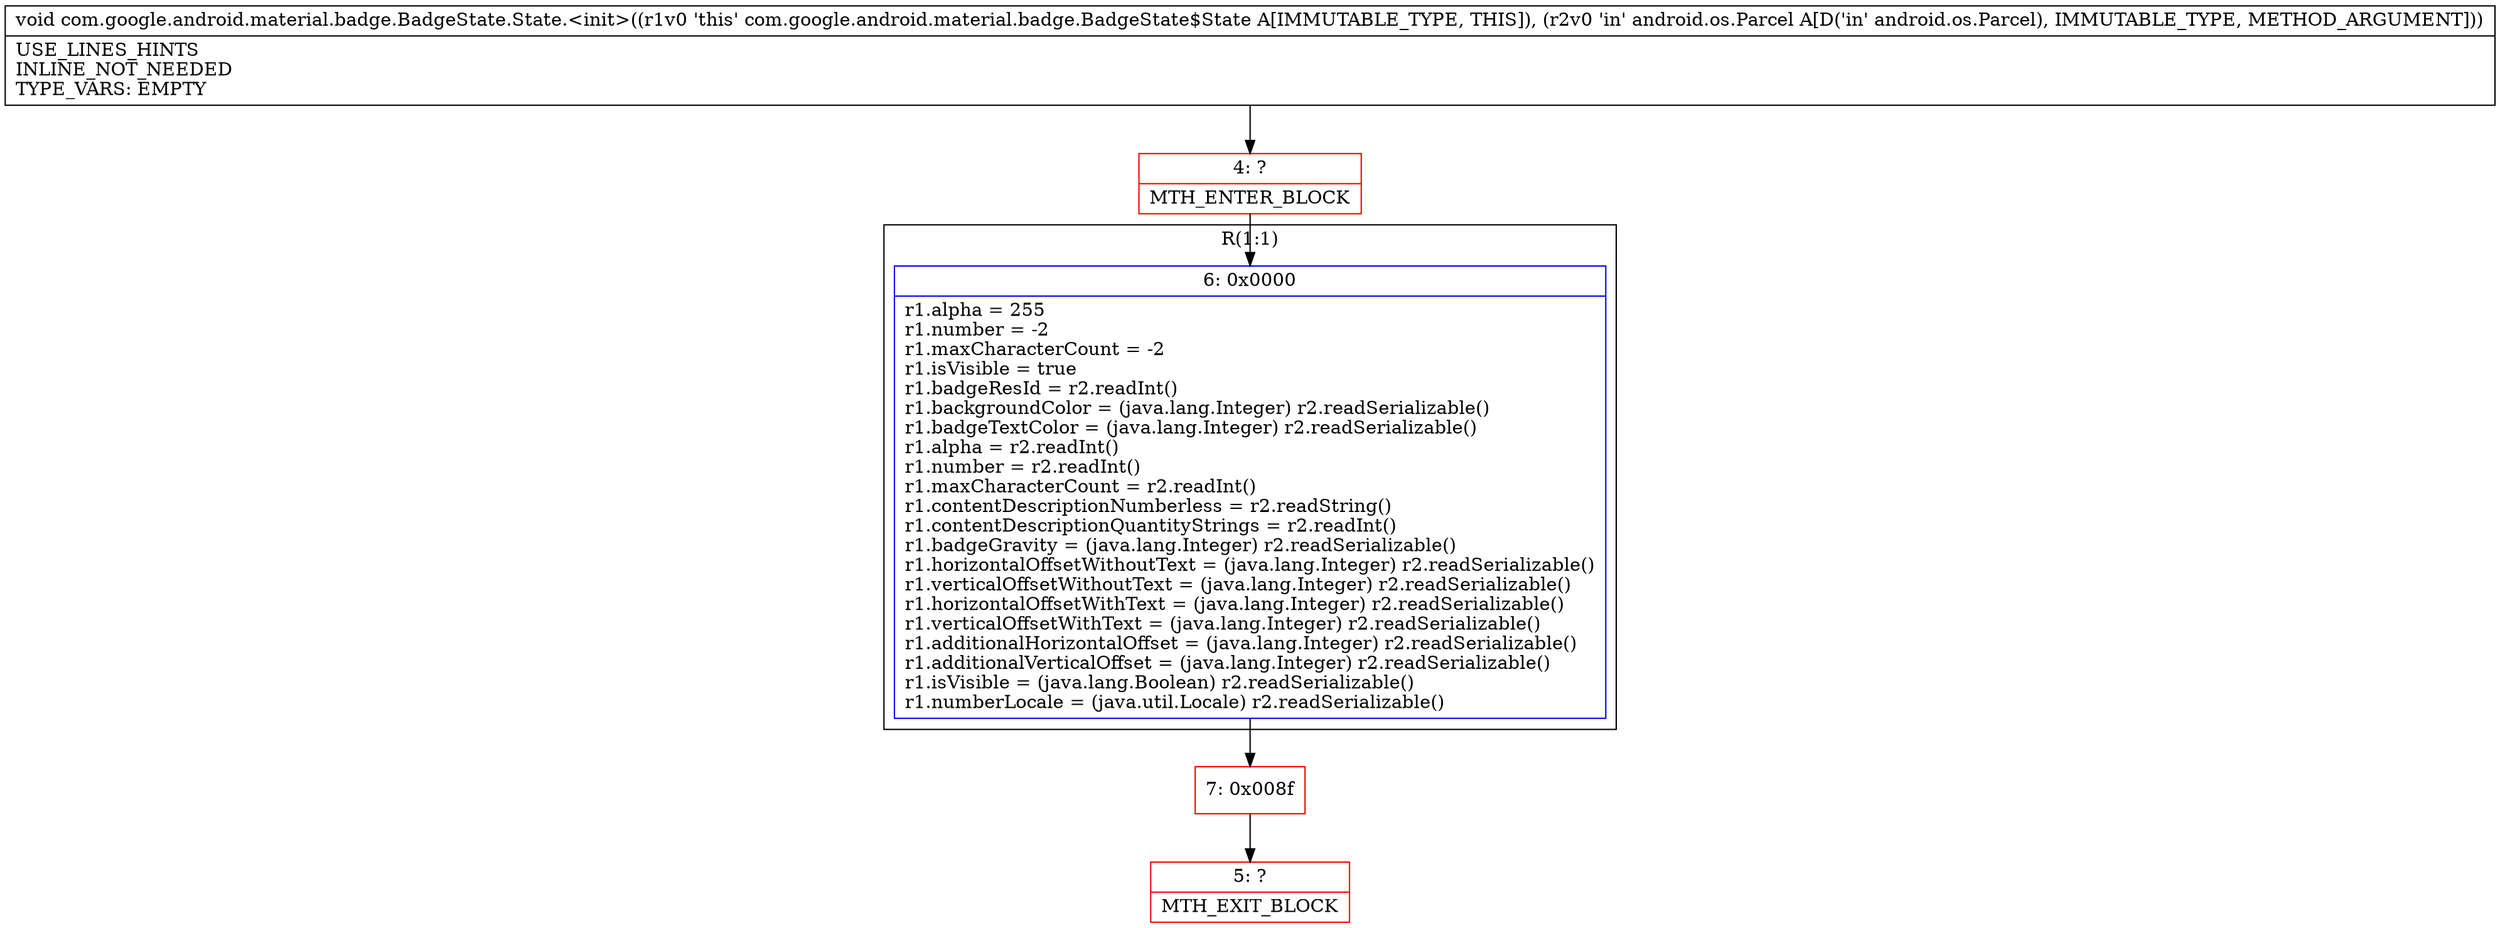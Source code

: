 digraph "CFG forcom.google.android.material.badge.BadgeState.State.\<init\>(Landroid\/os\/Parcel;)V" {
subgraph cluster_Region_738288688 {
label = "R(1:1)";
node [shape=record,color=blue];
Node_6 [shape=record,label="{6\:\ 0x0000|r1.alpha = 255\lr1.number = \-2\lr1.maxCharacterCount = \-2\lr1.isVisible = true\lr1.badgeResId = r2.readInt()\lr1.backgroundColor = (java.lang.Integer) r2.readSerializable()\lr1.badgeTextColor = (java.lang.Integer) r2.readSerializable()\lr1.alpha = r2.readInt()\lr1.number = r2.readInt()\lr1.maxCharacterCount = r2.readInt()\lr1.contentDescriptionNumberless = r2.readString()\lr1.contentDescriptionQuantityStrings = r2.readInt()\lr1.badgeGravity = (java.lang.Integer) r2.readSerializable()\lr1.horizontalOffsetWithoutText = (java.lang.Integer) r2.readSerializable()\lr1.verticalOffsetWithoutText = (java.lang.Integer) r2.readSerializable()\lr1.horizontalOffsetWithText = (java.lang.Integer) r2.readSerializable()\lr1.verticalOffsetWithText = (java.lang.Integer) r2.readSerializable()\lr1.additionalHorizontalOffset = (java.lang.Integer) r2.readSerializable()\lr1.additionalVerticalOffset = (java.lang.Integer) r2.readSerializable()\lr1.isVisible = (java.lang.Boolean) r2.readSerializable()\lr1.numberLocale = (java.util.Locale) r2.readSerializable()\l}"];
}
Node_4 [shape=record,color=red,label="{4\:\ ?|MTH_ENTER_BLOCK\l}"];
Node_7 [shape=record,color=red,label="{7\:\ 0x008f}"];
Node_5 [shape=record,color=red,label="{5\:\ ?|MTH_EXIT_BLOCK\l}"];
MethodNode[shape=record,label="{void com.google.android.material.badge.BadgeState.State.\<init\>((r1v0 'this' com.google.android.material.badge.BadgeState$State A[IMMUTABLE_TYPE, THIS]), (r2v0 'in' android.os.Parcel A[D('in' android.os.Parcel), IMMUTABLE_TYPE, METHOD_ARGUMENT]))  | USE_LINES_HINTS\lINLINE_NOT_NEEDED\lTYPE_VARS: EMPTY\l}"];
MethodNode -> Node_4;Node_6 -> Node_7;
Node_4 -> Node_6;
Node_7 -> Node_5;
}

